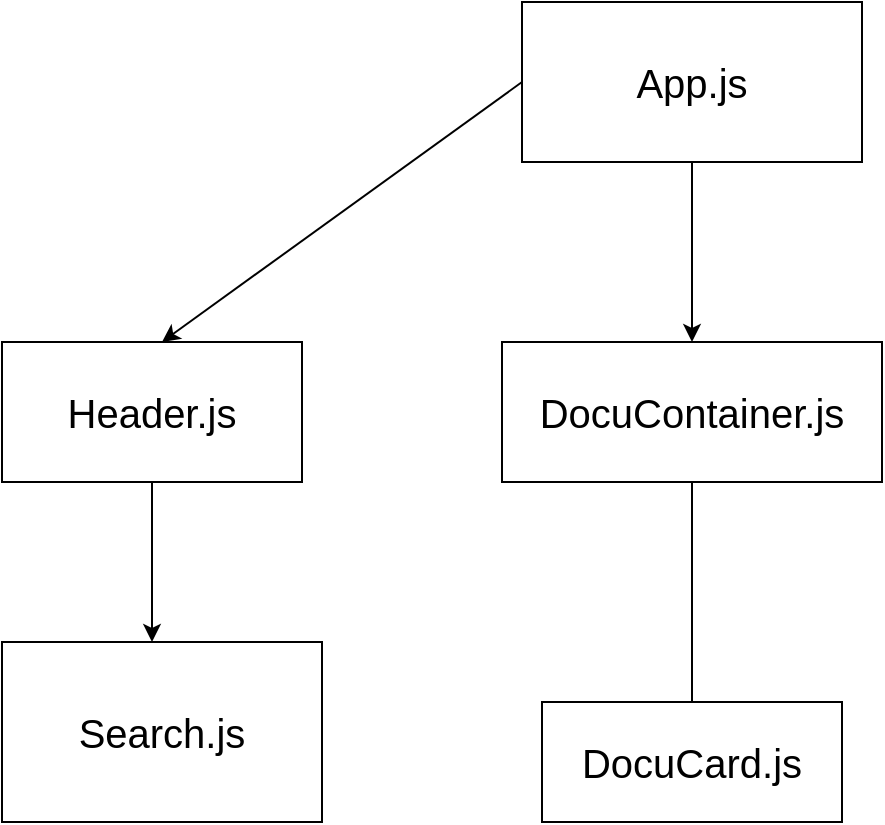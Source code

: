 <mxfile>
    <diagram id="ou2bLVNTvdEViomsYRCZ" name="Page-1">
        <mxGraphModel dx="1247" dy="295" grid="1" gridSize="10" guides="1" tooltips="1" connect="1" arrows="0" fold="1" page="1" pageScale="1" pageWidth="850" pageHeight="1100" math="0" shadow="0">
            <root>
                <mxCell id="0"/>
                <mxCell id="1" parent="0"/>
                <mxCell id="3" style="edgeStyle=none;html=1;fontSize=20;" edge="1" parent="1" source="2">
                    <mxGeometry relative="1" as="geometry">
                        <mxPoint x="195" y="180" as="targetPoint"/>
                    </mxGeometry>
                </mxCell>
                <mxCell id="7" style="edgeStyle=none;html=1;exitX=0;exitY=0.5;exitDx=0;exitDy=0;fontSize=20;" edge="1" parent="1" source="2">
                    <mxGeometry relative="1" as="geometry">
                        <mxPoint x="-70" y="180" as="targetPoint"/>
                    </mxGeometry>
                </mxCell>
                <mxCell id="2" value="&lt;font style=&quot;font-size: 20px&quot;&gt;App.js&lt;/font&gt;" style="whiteSpace=wrap;html=1;" vertex="1" parent="1">
                    <mxGeometry x="110" y="10" width="170" height="80" as="geometry"/>
                </mxCell>
                <mxCell id="5" style="edgeStyle=none;html=1;fontSize=20;" edge="1" parent="1" source="4">
                    <mxGeometry relative="1" as="geometry">
                        <mxPoint x="195" y="370" as="targetPoint"/>
                    </mxGeometry>
                </mxCell>
                <mxCell id="4" value="DocuContainer.js" style="whiteSpace=wrap;html=1;fontSize=20;" vertex="1" parent="1">
                    <mxGeometry x="100" y="180" width="190" height="70" as="geometry"/>
                </mxCell>
                <mxCell id="6" value="DocuCard.js" style="whiteSpace=wrap;html=1;fontSize=20;" vertex="1" parent="1">
                    <mxGeometry x="120" y="360" width="150" height="60" as="geometry"/>
                </mxCell>
                <mxCell id="9" style="edgeStyle=none;html=1;exitX=1;exitY=0.5;exitDx=0;exitDy=0;fontSize=20;entryX=1;entryY=0.5;entryDx=0;entryDy=0;" edge="1" parent="1" source="8" target="8">
                    <mxGeometry relative="1" as="geometry">
                        <mxPoint x="40" y="215" as="targetPoint"/>
                    </mxGeometry>
                </mxCell>
                <mxCell id="10" style="edgeStyle=none;html=1;exitX=0.5;exitY=1;exitDx=0;exitDy=0;fontSize=20;" edge="1" parent="1" source="8">
                    <mxGeometry relative="1" as="geometry">
                        <mxPoint x="-75" y="330" as="targetPoint"/>
                    </mxGeometry>
                </mxCell>
                <mxCell id="8" value="Header.js" style="whiteSpace=wrap;html=1;fontSize=20;" vertex="1" parent="1">
                    <mxGeometry x="-150" y="180" width="150" height="70" as="geometry"/>
                </mxCell>
                <mxCell id="11" value="Search.js" style="whiteSpace=wrap;html=1;fontSize=20;" vertex="1" parent="1">
                    <mxGeometry x="-150" y="330" width="160" height="90" as="geometry"/>
                </mxCell>
            </root>
        </mxGraphModel>
    </diagram>
</mxfile>